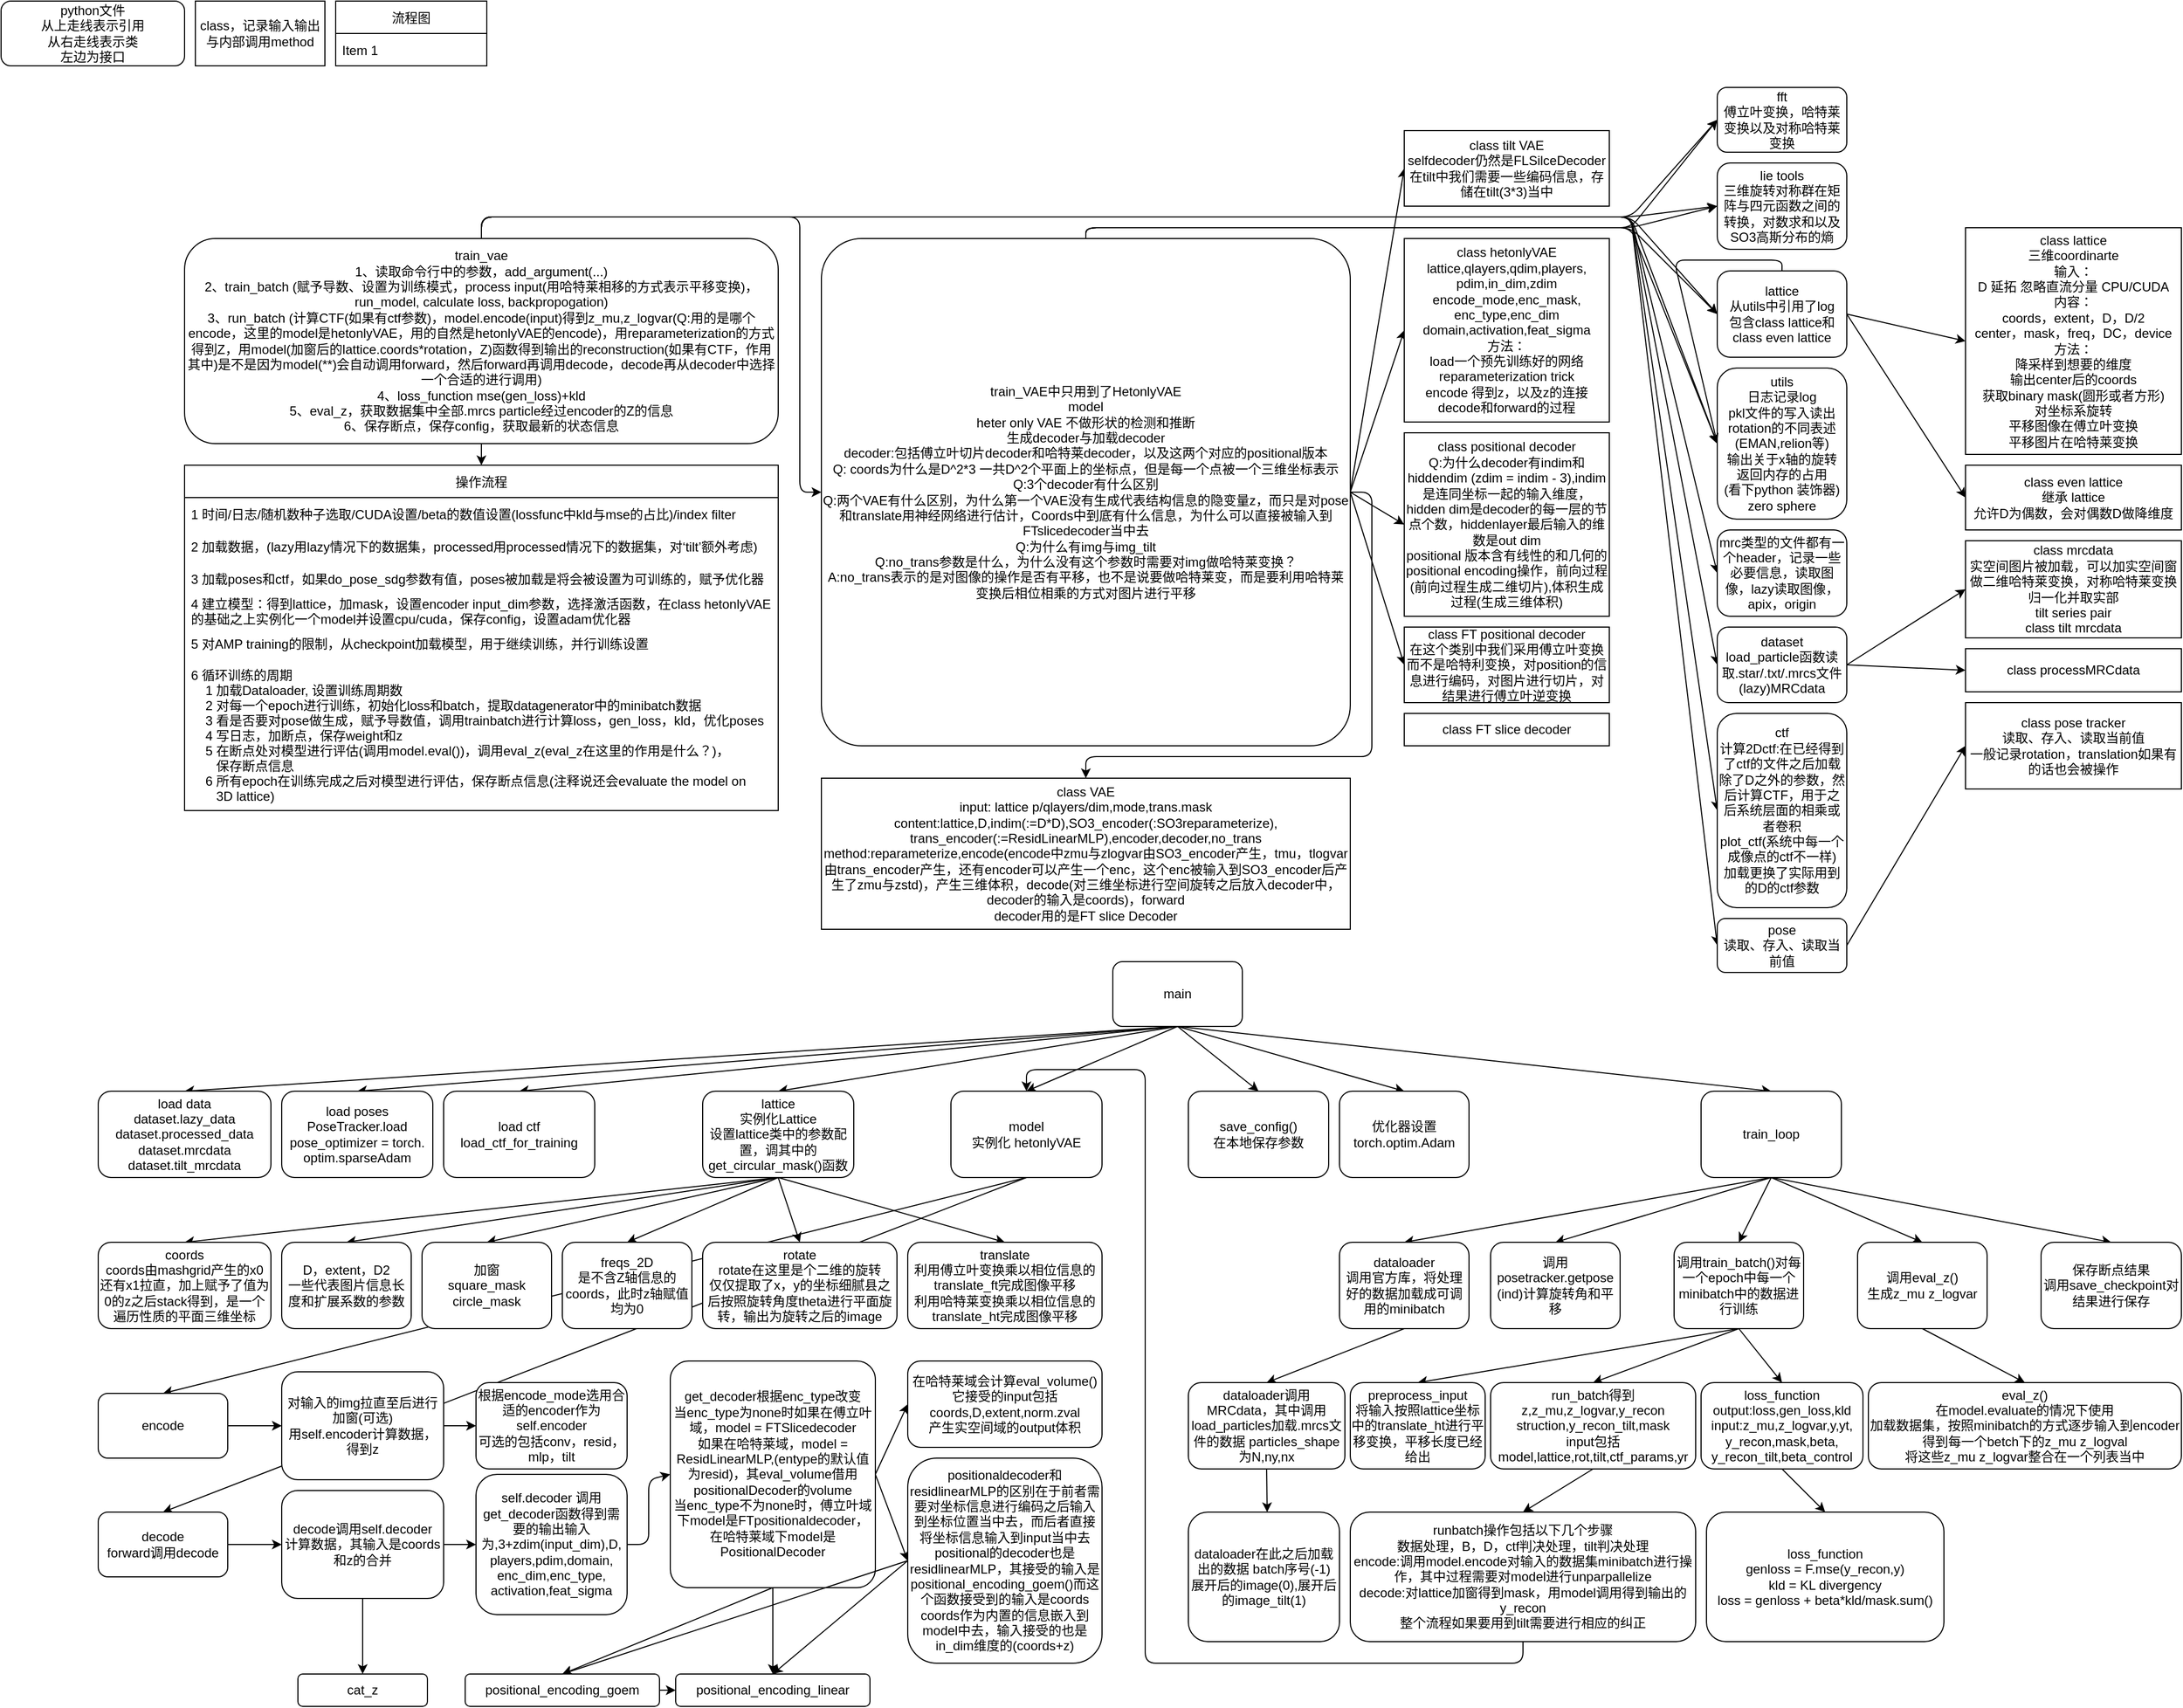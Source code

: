 <mxfile>
    <diagram id="_4rUj1jVDPNeGSdqzM-9" name="Page-1">
        <mxGraphModel dx="2362" dy="660" grid="1" gridSize="10" guides="1" tooltips="1" connect="1" arrows="1" fold="1" page="1" pageScale="1" pageWidth="1100" pageHeight="1700" math="0" shadow="0">
            <root>
                <mxCell id="0"/>
                <mxCell id="1" parent="0"/>
                <mxCell id="7" style="edgeStyle=none;html=1;exitX=0.5;exitY=0;exitDx=0;exitDy=0;entryX=0;entryY=0.5;entryDx=0;entryDy=0;" parent="1" source="3" target="6" edge="1">
                    <mxGeometry relative="1" as="geometry">
                        <mxPoint x="250" y="230" as="targetPoint"/>
                        <Array as="points">
                            <mxPoint x="-85" y="220"/>
                            <mxPoint x="420" y="220"/>
                        </Array>
                    </mxGeometry>
                </mxCell>
                <mxCell id="8" style="edgeStyle=none;html=1;exitX=0.5;exitY=0;exitDx=0;exitDy=0;entryX=0;entryY=0.5;entryDx=0;entryDy=0;" parent="1" source="3" target="9" edge="1">
                    <mxGeometry relative="1" as="geometry">
                        <mxPoint x="500" y="180" as="targetPoint"/>
                        <Array as="points">
                            <mxPoint x="-85" y="220"/>
                            <mxPoint x="420" y="220"/>
                        </Array>
                    </mxGeometry>
                </mxCell>
                <mxCell id="13" style="edgeStyle=none;html=1;exitX=0.5;exitY=0;exitDx=0;exitDy=0;entryX=0;entryY=0.5;entryDx=0;entryDy=0;" parent="1" source="3" target="10" edge="1">
                    <mxGeometry relative="1" as="geometry">
                        <Array as="points">
                            <mxPoint x="-85" y="220"/>
                            <mxPoint x="420" y="220"/>
                        </Array>
                    </mxGeometry>
                </mxCell>
                <mxCell id="16" style="edgeStyle=none;html=1;exitX=0.5;exitY=0;exitDx=0;exitDy=0;entryX=0;entryY=0.5;entryDx=0;entryDy=0;" parent="1" source="3" target="15" edge="1">
                    <mxGeometry relative="1" as="geometry">
                        <Array as="points">
                            <mxPoint x="-85" y="220"/>
                            <mxPoint x="420" y="220"/>
                        </Array>
                        <mxPoint x="160" y="310" as="sourcePoint"/>
                    </mxGeometry>
                </mxCell>
                <mxCell id="27" style="edgeStyle=none;html=1;exitX=1;exitY=0.5;exitDx=0;exitDy=0;entryX=0;entryY=0.5;entryDx=0;entryDy=0;" parent="1" source="3" target="25" edge="1">
                    <mxGeometry relative="1" as="geometry"/>
                </mxCell>
                <mxCell id="29" style="edgeStyle=none;html=1;exitX=1;exitY=0.5;exitDx=0;exitDy=0;entryX=0;entryY=0.5;entryDx=0;entryDy=0;" parent="1" source="3" target="28" edge="1">
                    <mxGeometry relative="1" as="geometry"/>
                </mxCell>
                <mxCell id="31" style="edgeStyle=none;html=1;exitX=1;exitY=0.5;exitDx=0;exitDy=0;entryX=0;entryY=0.5;entryDx=0;entryDy=0;" parent="1" source="3" target="30" edge="1">
                    <mxGeometry relative="1" as="geometry"/>
                </mxCell>
                <mxCell id="34" style="edgeStyle=none;html=1;exitX=1;exitY=0.5;exitDx=0;exitDy=0;entryX=0.5;entryY=0;entryDx=0;entryDy=0;" parent="1" source="3" target="32" edge="1">
                    <mxGeometry relative="1" as="geometry">
                        <mxPoint x="200" y="680" as="targetPoint"/>
                        <Array as="points">
                            <mxPoint x="180" y="465"/>
                            <mxPoint x="180" y="710"/>
                            <mxPoint x="-85" y="710"/>
                        </Array>
                    </mxGeometry>
                </mxCell>
                <mxCell id="36" style="edgeStyle=none;html=1;exitX=1;exitY=0.5;exitDx=0;exitDy=0;entryX=0;entryY=0.5;entryDx=0;entryDy=0;" parent="1" source="3" target="35" edge="1">
                    <mxGeometry relative="1" as="geometry">
                        <Array as="points"/>
                    </mxGeometry>
                </mxCell>
                <mxCell id="3" value="train_VAE中只用到了HetonlyVAE&lt;br&gt;model&lt;br&gt;heter only VAE 不做形状的检测和推断&lt;br&gt;生成decoder与加载decoder&lt;br&gt;decoder:包括傅立叶切片decoder和哈特莱decoder，以及这两个对应的positional版本&lt;br&gt;Q: coords为什么是D^2*3 一共D^2个平面上的坐标点，但是每一个点被一个三维坐标表示&lt;br&gt;Q:3个decoder有什么区别&lt;br&gt;Q:两个VAE有什么区别，为什么第一个VAE没有生成代表结构信息的隐变量z，而只是对pose和translate用神经网络进行估计，Coords中到底有什么信息，为什么可以直接被输入到FTslicedecoder当中去&lt;br&gt;Q:为什么有img与img_tilt&lt;br&gt;Q:no_trans参数是什么，为什么没有这个参数时需要对img做哈特莱变换？&lt;br&gt;A:no_trans表示的是对图像的操作是否有平移，也不是说要做哈特莱变，而是要利用哈特莱变换后相位相乘的方式对图片进行平移" style="rounded=1;whiteSpace=wrap;html=1;arcSize=8;" parent="1" vertex="1">
                    <mxGeometry x="-330" y="230" width="490" height="470" as="geometry"/>
                </mxCell>
                <mxCell id="6" value="fft&lt;br&gt;傅立叶变换，哈特莱变换以及对称哈特莱变换" style="rounded=1;whiteSpace=wrap;html=1;" parent="1" vertex="1">
                    <mxGeometry x="500" y="90" width="120" height="60" as="geometry"/>
                </mxCell>
                <mxCell id="9" value="lie tools&lt;br&gt;三维旋转对称群在矩阵与四元函数之间的转换，对数求和以及SO3高斯分布的熵" style="rounded=1;whiteSpace=wrap;html=1;" parent="1" vertex="1">
                    <mxGeometry x="500" y="160" width="120" height="80" as="geometry"/>
                </mxCell>
                <mxCell id="17" style="edgeStyle=none;html=1;entryX=0;entryY=0.5;entryDx=0;entryDy=0;exitX=0.5;exitY=0;exitDx=0;exitDy=0;" parent="1" target="15" edge="1">
                    <mxGeometry relative="1" as="geometry">
                        <mxPoint x="560" y="260" as="sourcePoint"/>
                        <Array as="points">
                            <mxPoint x="560" y="250"/>
                            <mxPoint x="460" y="250"/>
                        </Array>
                    </mxGeometry>
                </mxCell>
                <mxCell id="18" style="edgeStyle=none;html=1;exitX=1;exitY=0.5;exitDx=0;exitDy=0;entryX=0;entryY=0.5;entryDx=0;entryDy=0;" parent="1" source="10" target="20" edge="1">
                    <mxGeometry relative="1" as="geometry">
                        <mxPoint x="750" y="345" as="targetPoint"/>
                    </mxGeometry>
                </mxCell>
                <mxCell id="22" style="edgeStyle=none;html=1;exitX=1;exitY=0.5;exitDx=0;exitDy=0;entryX=0;entryY=0.5;entryDx=0;entryDy=0;" parent="1" source="10" target="21" edge="1">
                    <mxGeometry relative="1" as="geometry"/>
                </mxCell>
                <mxCell id="10" value="lattice&lt;br&gt;从utils中引用了log&lt;br&gt;包含class lattice和class even lattice" style="rounded=1;whiteSpace=wrap;html=1;" parent="1" vertex="1">
                    <mxGeometry x="500" y="260" width="120" height="80" as="geometry"/>
                </mxCell>
                <mxCell id="15" value="utils&lt;br&gt;日志记录log&lt;br&gt;pkl文件的写入读出&lt;br&gt;rotation的不同表述(EMAN,relion等)&lt;br&gt;输出关于x轴的旋转&lt;br&gt;返回内存的占用&lt;br&gt;(看下python 装饰器)&lt;br&gt;zero sphere" style="rounded=1;whiteSpace=wrap;html=1;" parent="1" vertex="1">
                    <mxGeometry x="500" y="350" width="120" height="140" as="geometry"/>
                </mxCell>
                <mxCell id="20" value="class lattice&lt;br&gt;三维coordinarte&lt;br&gt;输入：&lt;br&gt;D 延拓 忽略直流分量 CPU/CUDA&lt;br&gt;内容：&lt;br&gt;coords，extent，D，D/2&lt;br&gt;center，mask，freq，DC，device&lt;br&gt;方法：&lt;br&gt;降采样到想要的维度&lt;br&gt;输出center后的coords&lt;br&gt;获取binary mask(圆形或者方形)&lt;br&gt;对坐标系旋转&lt;br&gt;平移图像在傅立叶变换&lt;br&gt;平移图片在哈特莱变换&lt;br&gt;" style="rounded=0;whiteSpace=wrap;html=1;" parent="1" vertex="1">
                    <mxGeometry x="730" y="220" width="200" height="210" as="geometry"/>
                </mxCell>
                <mxCell id="21" value="class even lattice&lt;br&gt;继承 lattice&lt;br&gt;允许D为偶数，会对偶数D做降维度" style="rounded=0;whiteSpace=wrap;html=1;" parent="1" vertex="1">
                    <mxGeometry x="730" y="440" width="200" height="60" as="geometry"/>
                </mxCell>
                <mxCell id="23" value="python文件&lt;br&gt;从上走线表示引用&lt;br&gt;从右走线表示类&lt;br&gt;左边为接口" style="rounded=1;whiteSpace=wrap;html=1;" parent="1" vertex="1">
                    <mxGeometry x="-1090" y="10" width="170" height="60" as="geometry"/>
                </mxCell>
                <mxCell id="24" value="class，记录输入输出与内部调用method" style="rounded=0;whiteSpace=wrap;html=1;" parent="1" vertex="1">
                    <mxGeometry x="-910" y="10" width="120" height="60" as="geometry"/>
                </mxCell>
                <mxCell id="25" value="&lt;span&gt;class hetonlyVAE&lt;br&gt;lattice,qlayers,qdim,players,&lt;br&gt;pdim,in_dim,zdim&lt;/span&gt;&lt;br&gt;&lt;span&gt;encode_mode,enc_mask,&lt;br&gt;enc_type,enc_dim&lt;/span&gt;&lt;br&gt;&lt;span&gt;domain,activation,feat_sigma&lt;/span&gt;&lt;br&gt;&lt;span&gt;方法：&lt;/span&gt;&lt;br&gt;&lt;span&gt;load一个预先训练好的网络&lt;/span&gt;&lt;br&gt;&lt;span&gt;reparameterization trick&lt;/span&gt;&lt;br&gt;&lt;span&gt;encode 得到z，以及z的连接&lt;br&gt;decode和forward的过程&lt;br&gt;&lt;/span&gt;" style="rounded=0;whiteSpace=wrap;html=1;" parent="1" vertex="1">
                    <mxGeometry x="210" y="230" width="190" height="170" as="geometry"/>
                </mxCell>
                <mxCell id="28" value="class positional decoder&lt;br&gt;Q:为什么decoder有indim和hiddendim (zdim = indim - 3),indim是连同坐标一起的输入维度，&lt;br&gt;hidden dim是decoder的每一层的节点个数，hiddenlayer最后输入的维数是out dim&lt;br&gt;positional 版本含有线性的和几何的positional encoding操作，前向过程&lt;br&gt;(前向过程生成二维切片),体积生成过程(生成三维体积)" style="rounded=0;whiteSpace=wrap;html=1;" parent="1" vertex="1">
                    <mxGeometry x="210" y="410" width="190" height="170" as="geometry"/>
                </mxCell>
                <mxCell id="30" value="class FT positional decoder&lt;br&gt;在这个类别中我们采用傅立叶变换而不是哈特利变换，对position的信息进行编码，对图片进行切片，对结果进行傅立叶逆变换" style="rounded=0;whiteSpace=wrap;html=1;" parent="1" vertex="1">
                    <mxGeometry x="210" y="590" width="190" height="70" as="geometry"/>
                </mxCell>
                <mxCell id="32" value="class VAE&lt;br&gt;input: lattice p/qlayers/dim,mode,trans.mask&lt;br&gt;content:lattice,D,indim(:=D*D),SO3_encoder(:SO3reparameterize),&lt;br&gt;trans_encoder(:=ResidLinearMLP),encoder,decoder,no_trans&lt;br&gt;method:reparameterize,encode(encode中zmu与zlogvar由SO3_encoder产生，tmu，tlogvar由trans_encoder产生，还有encoder可以产生一个enc，这个enc被输入到SO3_encoder后产生了zmu与zstd)，产生三维体积，decode(对三维坐标进行空间旋转之后放入decoder中，decoder的输入是coords)，forward&lt;br&gt;decoder用的是FT slice Decoder" style="rounded=0;whiteSpace=wrap;html=1;" parent="1" vertex="1">
                    <mxGeometry x="-330" y="730" width="490" height="140" as="geometry"/>
                </mxCell>
                <mxCell id="35" value="class tilt VAE&lt;br&gt;selfdecoder仍然是FLSilceDecoder&lt;br&gt;在tilt中我们需要一些编码信息，存储在tilt(3*3)当中" style="rounded=0;whiteSpace=wrap;html=1;" parent="1" vertex="1">
                    <mxGeometry x="210" y="130" width="190" height="70" as="geometry"/>
                </mxCell>
                <mxCell id="37" value="class FT slice decoder" style="rounded=0;whiteSpace=wrap;html=1;" parent="1" vertex="1">
                    <mxGeometry x="210" y="670" width="190" height="30" as="geometry"/>
                </mxCell>
                <mxCell id="39" style="edgeStyle=none;html=1;exitX=0.5;exitY=0;exitDx=0;exitDy=0;entryX=0;entryY=0.5;entryDx=0;entryDy=0;" parent="1" source="38" target="3" edge="1">
                    <mxGeometry relative="1" as="geometry">
                        <Array as="points">
                            <mxPoint x="-645" y="210"/>
                            <mxPoint x="-350" y="210"/>
                            <mxPoint x="-350" y="465"/>
                        </Array>
                    </mxGeometry>
                </mxCell>
                <mxCell id="41" style="edgeStyle=none;html=1;exitX=0.5;exitY=0;exitDx=0;exitDy=0;entryX=0;entryY=0.5;entryDx=0;entryDy=0;" parent="1" source="38" target="6" edge="1">
                    <mxGeometry relative="1" as="geometry">
                        <mxPoint x="-170" y="120" as="targetPoint"/>
                        <Array as="points">
                            <mxPoint x="-645" y="210"/>
                            <mxPoint x="420" y="210"/>
                        </Array>
                    </mxGeometry>
                </mxCell>
                <mxCell id="43" style="edgeStyle=none;html=1;exitX=0.5;exitY=0;exitDx=0;exitDy=0;entryX=0;entryY=0.5;entryDx=0;entryDy=0;" parent="1" source="38" target="15" edge="1">
                    <mxGeometry relative="1" as="geometry">
                        <mxPoint x="310" y="90" as="targetPoint"/>
                        <Array as="points">
                            <mxPoint x="-645" y="210"/>
                            <mxPoint x="420" y="210"/>
                        </Array>
                    </mxGeometry>
                </mxCell>
                <mxCell id="44" style="edgeStyle=none;html=1;exitX=0.5;exitY=0;exitDx=0;exitDy=0;entryX=0;entryY=0.5;entryDx=0;entryDy=0;" parent="1" source="38" target="40" edge="1">
                    <mxGeometry relative="1" as="geometry">
                        <mxPoint x="285" y="60" as="targetPoint"/>
                        <Array as="points">
                            <mxPoint x="-645" y="210"/>
                            <mxPoint x="420" y="210"/>
                        </Array>
                    </mxGeometry>
                </mxCell>
                <mxCell id="45" style="edgeStyle=none;html=1;exitX=0.5;exitY=0;exitDx=0;exitDy=0;entryX=0;entryY=0.5;entryDx=0;entryDy=0;" parent="1" source="38" target="9" edge="1">
                    <mxGeometry relative="1" as="geometry">
                        <mxPoint x="100" y="150" as="targetPoint"/>
                        <Array as="points">
                            <mxPoint x="-645" y="210"/>
                            <mxPoint x="420" y="210"/>
                        </Array>
                    </mxGeometry>
                </mxCell>
                <mxCell id="52" style="edgeStyle=none;html=1;exitX=0.5;exitY=0;exitDx=0;exitDy=0;entryX=0;entryY=0.5;entryDx=0;entryDy=0;" parent="1" source="38" target="46" edge="1">
                    <mxGeometry relative="1" as="geometry">
                        <mxPoint x="30" y="-20" as="targetPoint"/>
                        <Array as="points">
                            <mxPoint x="-645" y="210"/>
                            <mxPoint x="420" y="210"/>
                        </Array>
                    </mxGeometry>
                </mxCell>
                <mxCell id="53" style="edgeStyle=none;html=1;exitX=0.5;exitY=0;exitDx=0;exitDy=0;entryX=0;entryY=0.5;entryDx=0;entryDy=0;" parent="1" source="38" target="51" edge="1">
                    <mxGeometry relative="1" as="geometry">
                        <mxPoint x="-190" y="30" as="targetPoint"/>
                        <Array as="points">
                            <mxPoint x="-645" y="210"/>
                            <mxPoint x="420" y="210"/>
                        </Array>
                    </mxGeometry>
                </mxCell>
                <mxCell id="60" style="edgeStyle=none;html=1;exitX=0.5;exitY=1;exitDx=0;exitDy=0;entryX=0.5;entryY=0;entryDx=0;entryDy=0;" parent="1" source="38" target="56" edge="1">
                    <mxGeometry relative="1" as="geometry"/>
                </mxCell>
                <mxCell id="73" style="edgeStyle=none;html=1;exitX=0.5;exitY=0;exitDx=0;exitDy=0;entryX=0;entryY=0.5;entryDx=0;entryDy=0;" parent="1" source="38" target="10" edge="1">
                    <mxGeometry relative="1" as="geometry">
                        <mxPoint y="90" as="targetPoint"/>
                        <Array as="points">
                            <mxPoint x="-645" y="210"/>
                            <mxPoint x="420" y="210"/>
                        </Array>
                    </mxGeometry>
                </mxCell>
                <mxCell id="77" style="edgeStyle=none;html=1;exitX=0.5;exitY=0;exitDx=0;exitDy=0;entryX=0;entryY=0.5;entryDx=0;entryDy=0;" parent="1" source="38" target="74" edge="1">
                    <mxGeometry relative="1" as="geometry">
                        <mxPoint x="160" y="30" as="targetPoint"/>
                        <Array as="points">
                            <mxPoint x="-645" y="210"/>
                            <mxPoint x="420" y="210"/>
                        </Array>
                    </mxGeometry>
                </mxCell>
                <mxCell id="38" value="train_vae&lt;br&gt;1、读取命令行中的参数，add_argument(...)&lt;br&gt;2、train_batch (赋予导数、设置为训练模式，process input(用哈特莱相移的方式表示平移变换)，run_model, calculate loss, backpropogation)&lt;br&gt;3、run_batch (计算CTF(如果有ctf参数)，model.encode(input)得到z_mu,z_logvar(Q:用的是哪个encode，这里的model是hetonlyVAE，用的自然是hetonlyVAE的encode)，用reparameterization的方式得到Z，用model(加窗后的lattice.coords*rotation，Z)函数得到输出的reconstruction(如果有CTF，作用其中)是不是因为model(**)会自动调用forward，然后forward再调用decode，decode再从decoder中选择一个合适的进行调用)&lt;br&gt;4、loss_function mse(gen_loss)+kld&lt;br&gt;5、eval_z，获取数据集中全部.mrcs particle经过encoder的Z的信息&lt;br&gt;6、保存断点，保存config，获取最新的状态信息" style="rounded=1;whiteSpace=wrap;html=1;" parent="1" vertex="1">
                    <mxGeometry x="-920" y="230" width="550" height="190" as="geometry"/>
                </mxCell>
                <mxCell id="40" value="mrc类型的文件都有一个header，记录一些必要信息，读取图像，lazy读取图像，apix，origin" style="rounded=1;whiteSpace=wrap;html=1;" parent="1" vertex="1">
                    <mxGeometry x="500" y="500" width="120" height="80" as="geometry"/>
                </mxCell>
                <mxCell id="48" style="edgeStyle=none;html=1;exitX=1;exitY=0.5;exitDx=0;exitDy=0;entryX=0;entryY=0.5;entryDx=0;entryDy=0;" parent="1" source="46" target="47" edge="1">
                    <mxGeometry relative="1" as="geometry"/>
                </mxCell>
                <mxCell id="50" style="edgeStyle=none;html=1;exitX=1;exitY=0.5;exitDx=0;exitDy=0;entryX=0;entryY=0.5;entryDx=0;entryDy=0;" parent="1" source="46" target="49" edge="1">
                    <mxGeometry relative="1" as="geometry"/>
                </mxCell>
                <mxCell id="46" value="dataset&lt;br&gt;load_particle函数读取.star/.txt/.mrcs文件&lt;br&gt;(lazy)MRCdata" style="rounded=1;whiteSpace=wrap;html=1;" parent="1" vertex="1">
                    <mxGeometry x="500" y="590" width="120" height="70" as="geometry"/>
                </mxCell>
                <mxCell id="47" value="class mrcdata&lt;br&gt;实空间图片被加载，可以加实空间窗&lt;br&gt;做二维哈特莱变换，对称哈特莱变换&lt;br&gt;归一化并取实部&lt;br&gt;tilt series pair&lt;br&gt;class tilt mrcdata" style="rounded=0;whiteSpace=wrap;html=1;" parent="1" vertex="1">
                    <mxGeometry x="730" y="510" width="200" height="90" as="geometry"/>
                </mxCell>
                <mxCell id="49" value="class processMRCdata&lt;br&gt;" style="rounded=0;whiteSpace=wrap;html=1;" parent="1" vertex="1">
                    <mxGeometry x="730" y="610" width="200" height="40" as="geometry"/>
                </mxCell>
                <mxCell id="51" value="ctf&lt;br&gt;计算2Dctf:在已经得到了ctf的文件之后加载除了D之外的参数，然后计算CTF，用于之后系统层面的相乘或者卷积&lt;br&gt;plot_ctf(系统中每一个成像点的ctf不一样)&lt;br&gt;加载更换了实际用到的D的ctf参数" style="rounded=1;whiteSpace=wrap;html=1;" parent="1" vertex="1">
                    <mxGeometry x="500" y="670" width="120" height="180" as="geometry"/>
                </mxCell>
                <mxCell id="56" value="操作流程" style="swimlane;fontStyle=0;childLayout=stackLayout;horizontal=1;startSize=30;horizontalStack=0;resizeParent=1;resizeParentMax=0;resizeLast=0;collapsible=1;marginBottom=0;" parent="1" vertex="1">
                    <mxGeometry x="-920" y="440" width="550" height="320" as="geometry">
                        <mxRectangle x="-1060" y="540" width="80" height="30" as="alternateBounds"/>
                    </mxGeometry>
                </mxCell>
                <mxCell id="57" value="1 时间/日志/随机数种子选取/CUDA设置/beta的数值设置(lossfunc中kld与mse的占比)/index filter" style="text;strokeColor=none;fillColor=none;align=left;verticalAlign=middle;spacingLeft=4;spacingRight=4;overflow=hidden;points=[[0,0.5],[1,0.5]];portConstraint=eastwest;rotatable=0;" parent="56" vertex="1">
                    <mxGeometry y="30" width="550" height="30" as="geometry"/>
                </mxCell>
                <mxCell id="58" value="2 加载数据，(lazy用lazy情况下的数据集，processed用processed情况下的数据集，对‘tilt’额外考虑)" style="text;strokeColor=none;fillColor=none;align=left;verticalAlign=middle;spacingLeft=4;spacingRight=4;overflow=hidden;points=[[0,0.5],[1,0.5]];portConstraint=eastwest;rotatable=0;" parent="56" vertex="1">
                    <mxGeometry y="60" width="550" height="30" as="geometry"/>
                </mxCell>
                <object label="3 加载poses和ctf，如果do_pose_sdg参数有值，poses被加载是将会被设置为可训练的，赋予优化器" hedietLinkedDataV1_path="../testing" id="59">
                    <mxCell style="text;strokeColor=none;fillColor=none;align=left;verticalAlign=middle;spacingLeft=4;spacingRight=4;overflow=hidden;points=[[0,0.5],[1,0.5]];portConstraint=eastwest;rotatable=0;" parent="56" vertex="1">
                        <mxGeometry y="90" width="550" height="30" as="geometry"/>
                    </mxCell>
                </object>
                <mxCell id="62" value="4 建立模型：得到lattice，加mask，设置encoder input_dim参数，选择激活函数，在class hetonlyVAE&#10;的基础之上实例化一个model并设置cpu/cuda，保存config，设置adam优化器" style="text;strokeColor=none;fillColor=none;align=left;verticalAlign=middle;spacingLeft=4;spacingRight=4;overflow=hidden;points=[[0,0.5],[1,0.5]];portConstraint=eastwest;rotatable=0;" parent="56" vertex="1">
                    <mxGeometry y="120" width="550" height="30" as="geometry"/>
                </mxCell>
                <mxCell id="63" value="5 对AMP training的限制，从checkpoint加载模型，用于继续训练，并行训练设置" style="text;strokeColor=none;fillColor=none;align=left;verticalAlign=middle;spacingLeft=4;spacingRight=4;overflow=hidden;points=[[0,0.5],[1,0.5]];portConstraint=eastwest;rotatable=0;" parent="56" vertex="1">
                    <mxGeometry y="150" width="550" height="30" as="geometry"/>
                </mxCell>
                <mxCell id="64" value="6 循环训练的周期&#10;    1 加载Dataloader, 设置训练周期数&#10;    2 对每一个epoch进行训练，初始化loss和batch，提取datagenerator中的minibatch数据&#10;    3 看是否要对pose做生成，赋予导数值，调用trainbatch进行计算loss，gen_loss，kld，优化poses&#10;    4 写日志，加断点，保存weight和z&#10;    5 在断点处对模型进行评估(调用model.eval())，调用eval_z(eval_z在这里的作用是什么？)，&#10;       保存断点信息&#10;    6 所有epoch在训练完成之后对模型进行评估，保存断点信息(注释说还会evaluate the model on &#10;       3D lattice)" style="text;strokeColor=none;fillColor=none;align=left;verticalAlign=middle;spacingLeft=4;spacingRight=4;overflow=hidden;points=[[0,0.5],[1,0.5]];portConstraint=eastwest;rotatable=0;" parent="56" vertex="1">
                    <mxGeometry y="180" width="550" height="140" as="geometry"/>
                </mxCell>
                <mxCell id="69" value="流程图" style="swimlane;fontStyle=0;childLayout=stackLayout;horizontal=1;startSize=30;horizontalStack=0;resizeParent=1;resizeParentMax=0;resizeLast=0;collapsible=1;marginBottom=0;" parent="1" vertex="1">
                    <mxGeometry x="-780" y="10" width="140" height="60" as="geometry"/>
                </mxCell>
                <mxCell id="70" value="Item 1" style="text;strokeColor=none;fillColor=none;align=left;verticalAlign=middle;spacingLeft=4;spacingRight=4;overflow=hidden;points=[[0,0.5],[1,0.5]];portConstraint=eastwest;rotatable=0;" parent="69" vertex="1">
                    <mxGeometry y="30" width="140" height="30" as="geometry"/>
                </mxCell>
                <mxCell id="76" style="edgeStyle=none;html=1;exitX=1;exitY=0.5;exitDx=0;exitDy=0;entryX=0;entryY=0.5;entryDx=0;entryDy=0;" parent="1" source="74" target="75" edge="1">
                    <mxGeometry relative="1" as="geometry"/>
                </mxCell>
                <mxCell id="74" value="pose&lt;br&gt;读取、存入、读取当前值" style="rounded=1;whiteSpace=wrap;html=1;" parent="1" vertex="1">
                    <mxGeometry x="500" y="860" width="120" height="50" as="geometry"/>
                </mxCell>
                <mxCell id="75" value="class pose tracker&lt;br&gt;读取、存入、读取当前值&lt;br&gt;一般记录rotation，translation如果有的话也会被操作&lt;br&gt;" style="rounded=0;whiteSpace=wrap;html=1;" parent="1" vertex="1">
                    <mxGeometry x="730" y="660" width="200" height="80" as="geometry"/>
                </mxCell>
                <mxCell id="78" style="edgeStyle=none;html=1;exitX=0.5;exitY=1;exitDx=0;exitDy=0;entryX=0.5;entryY=0;entryDx=0;entryDy=0;" parent="1" source="86" target="87" edge="1">
                    <mxGeometry relative="1" as="geometry"/>
                </mxCell>
                <mxCell id="79" style="edgeStyle=none;html=1;exitX=0.5;exitY=1;exitDx=0;exitDy=0;entryX=0.5;entryY=0;entryDx=0;entryDy=0;" parent="1" source="86" target="88" edge="1">
                    <mxGeometry relative="1" as="geometry"/>
                </mxCell>
                <mxCell id="80" style="edgeStyle=none;html=1;exitX=0.5;exitY=1;exitDx=0;exitDy=0;entryX=0.5;entryY=0;entryDx=0;entryDy=0;" parent="1" source="86" target="89" edge="1">
                    <mxGeometry relative="1" as="geometry"/>
                </mxCell>
                <mxCell id="81" style="edgeStyle=none;html=1;exitX=0.5;exitY=1;exitDx=0;exitDy=0;entryX=0.5;entryY=0;entryDx=0;entryDy=0;" parent="1" source="86" target="91" edge="1">
                    <mxGeometry relative="1" as="geometry"/>
                </mxCell>
                <mxCell id="82" style="edgeStyle=none;html=1;exitX=0.5;exitY=1;exitDx=0;exitDy=0;entryX=0.5;entryY=0;entryDx=0;entryDy=0;" parent="1" source="86" target="93" edge="1">
                    <mxGeometry relative="1" as="geometry"/>
                </mxCell>
                <mxCell id="83" style="edgeStyle=none;html=1;exitX=0.5;exitY=1;exitDx=0;exitDy=0;entryX=0.5;entryY=0;entryDx=0;entryDy=0;" parent="1" source="86" target="94" edge="1">
                    <mxGeometry relative="1" as="geometry"/>
                </mxCell>
                <mxCell id="84" style="edgeStyle=none;html=1;exitX=0.5;exitY=1;exitDx=0;exitDy=0;entryX=0.5;entryY=0;entryDx=0;entryDy=0;" parent="1" source="86" target="95" edge="1">
                    <mxGeometry relative="1" as="geometry"/>
                </mxCell>
                <mxCell id="85" style="edgeStyle=none;html=1;exitX=0.5;exitY=1;exitDx=0;exitDy=0;entryX=0.5;entryY=0;entryDx=0;entryDy=0;" parent="1" source="86" target="98" edge="1">
                    <mxGeometry relative="1" as="geometry"/>
                </mxCell>
                <mxCell id="86" value="main" style="rounded=1;whiteSpace=wrap;html=1;" parent="1" vertex="1">
                    <mxGeometry x="-60" y="900" width="120" height="60" as="geometry"/>
                </mxCell>
                <mxCell id="87" value="load data&lt;br&gt;dataset.lazy_data&lt;br&gt;dataset.processed_data&lt;br&gt;dataset.mrcdata&lt;br&gt;dataset.tilt_mrcdata" style="rounded=1;whiteSpace=wrap;html=1;" parent="1" vertex="1">
                    <mxGeometry x="-1000" y="1020" width="160" height="80" as="geometry"/>
                </mxCell>
                <mxCell id="88" value="load poses&lt;br&gt;PoseTracker.load&lt;br&gt;pose_optimizer = torch.&lt;br&gt;optim.sparseAdam" style="rounded=1;whiteSpace=wrap;html=1;" parent="1" vertex="1">
                    <mxGeometry x="-830" y="1020" width="140" height="80" as="geometry"/>
                </mxCell>
                <mxCell id="89" value="load ctf&lt;br&gt;load_ctf_for_training" style="rounded=1;whiteSpace=wrap;html=1;" parent="1" vertex="1">
                    <mxGeometry x="-680" y="1020" width="140" height="80" as="geometry"/>
                </mxCell>
                <mxCell id="90" style="edgeStyle=none;html=1;exitX=0.5;exitY=1;exitDx=0;exitDy=0;entryX=0.5;entryY=0;entryDx=0;entryDy=0;" parent="1" source="91" target="110" edge="1">
                    <mxGeometry relative="1" as="geometry">
                        <mxPoint x="-370" y="1130" as="targetPoint"/>
                    </mxGeometry>
                </mxCell>
                <mxCell id="112" style="edgeStyle=none;html=1;exitX=0.5;exitY=1;exitDx=0;exitDy=0;entryX=0.5;entryY=0;entryDx=0;entryDy=0;" parent="1" source="91" target="111" edge="1">
                    <mxGeometry relative="1" as="geometry"/>
                </mxCell>
                <mxCell id="115" style="edgeStyle=none;html=1;exitX=0.5;exitY=1;exitDx=0;exitDy=0;entryX=0.5;entryY=0;entryDx=0;entryDy=0;" parent="1" source="91" target="113" edge="1">
                    <mxGeometry relative="1" as="geometry"/>
                </mxCell>
                <mxCell id="116" style="edgeStyle=none;html=1;exitX=0.5;exitY=1;exitDx=0;exitDy=0;entryX=0.5;entryY=0;entryDx=0;entryDy=0;" parent="1" source="91" target="114" edge="1">
                    <mxGeometry relative="1" as="geometry"/>
                </mxCell>
                <mxCell id="117" style="edgeStyle=none;html=1;exitX=0.5;exitY=1;exitDx=0;exitDy=0;entryX=0.5;entryY=0;entryDx=0;entryDy=0;" parent="1" source="91" target="118" edge="1">
                    <mxGeometry relative="1" as="geometry">
                        <mxPoint x="-390" y="1160" as="targetPoint"/>
                    </mxGeometry>
                </mxCell>
                <mxCell id="120" style="edgeStyle=none;html=1;exitX=0.5;exitY=1;exitDx=0;exitDy=0;entryX=0.5;entryY=0;entryDx=0;entryDy=0;" parent="1" source="91" target="119" edge="1">
                    <mxGeometry relative="1" as="geometry"/>
                </mxCell>
                <mxCell id="91" value="lattice&lt;br&gt;实例化Lattice&lt;br&gt;设置lattice类中的参数配置，调其中的get_circular_mask()函数" style="rounded=1;whiteSpace=wrap;html=1;" parent="1" vertex="1">
                    <mxGeometry x="-440" y="1020" width="140" height="80" as="geometry"/>
                </mxCell>
                <mxCell id="149" style="edgeStyle=none;html=1;exitX=0.5;exitY=1;exitDx=0;exitDy=0;entryX=0.5;entryY=0;entryDx=0;entryDy=0;" parent="1" source="93" target="142" edge="1">
                    <mxGeometry relative="1" as="geometry"/>
                </mxCell>
                <mxCell id="150" style="edgeStyle=none;html=1;exitX=0.5;exitY=1;exitDx=0;exitDy=0;entryX=0.5;entryY=0;entryDx=0;entryDy=0;" parent="1" source="93" target="140" edge="1">
                    <mxGeometry relative="1" as="geometry"/>
                </mxCell>
                <mxCell id="93" value="model&lt;br&gt;实例化 hetonlyVAE" style="rounded=1;whiteSpace=wrap;html=1;" parent="1" vertex="1">
                    <mxGeometry x="-210" y="1020" width="140" height="80" as="geometry"/>
                </mxCell>
                <mxCell id="94" value="save_config()&lt;br&gt;在本地保存参数" style="rounded=1;whiteSpace=wrap;html=1;" parent="1" vertex="1">
                    <mxGeometry x="10" y="1020" width="130" height="80" as="geometry"/>
                </mxCell>
                <mxCell id="95" value="优化器设置&lt;br&gt;torch.optim.Adam" style="rounded=1;whiteSpace=wrap;html=1;" parent="1" vertex="1">
                    <mxGeometry x="150" y="1020" width="120" height="80" as="geometry"/>
                </mxCell>
                <mxCell id="96" style="edgeStyle=none;html=1;exitX=0.5;exitY=1;exitDx=0;exitDy=0;entryX=0.5;entryY=0;entryDx=0;entryDy=0;" parent="1" source="98" target="99" edge="1">
                    <mxGeometry relative="1" as="geometry">
                        <mxPoint x="550" y="1130" as="targetPoint"/>
                    </mxGeometry>
                </mxCell>
                <mxCell id="97" style="edgeStyle=none;html=1;exitX=0.5;exitY=1;exitDx=0;exitDy=0;entryX=0.5;entryY=0;entryDx=0;entryDy=0;" parent="1" source="98" target="100" edge="1">
                    <mxGeometry relative="1" as="geometry"/>
                </mxCell>
                <mxCell id="103" style="edgeStyle=none;html=1;exitX=0.5;exitY=1;exitDx=0;exitDy=0;entryX=0.5;entryY=0;entryDx=0;entryDy=0;" parent="1" source="98" target="101" edge="1">
                    <mxGeometry relative="1" as="geometry"/>
                </mxCell>
                <mxCell id="105" style="edgeStyle=none;html=1;exitX=0.5;exitY=1;exitDx=0;exitDy=0;entryX=0.5;entryY=0;entryDx=0;entryDy=0;" parent="1" source="98" target="104" edge="1">
                    <mxGeometry relative="1" as="geometry"/>
                </mxCell>
                <mxCell id="109" style="edgeStyle=none;html=1;exitX=0.5;exitY=1;exitDx=0;exitDy=0;entryX=0.5;entryY=0;entryDx=0;entryDy=0;" parent="1" source="98" target="108" edge="1">
                    <mxGeometry relative="1" as="geometry"/>
                </mxCell>
                <mxCell id="98" value="train_loop" style="rounded=1;whiteSpace=wrap;html=1;" parent="1" vertex="1">
                    <mxGeometry x="485" y="1020" width="130" height="80" as="geometry"/>
                </mxCell>
                <mxCell id="126" style="edgeStyle=none;html=1;exitX=0.5;exitY=1;exitDx=0;exitDy=0;entryX=0.5;entryY=0;entryDx=0;entryDy=0;" parent="1" source="99" target="124" edge="1">
                    <mxGeometry relative="1" as="geometry">
                        <mxPoint x="-50" y="1290" as="targetPoint"/>
                    </mxGeometry>
                </mxCell>
                <mxCell id="99" value="dataloader&lt;br&gt;调用官方库，将处理好的数据加载成可调用的minibatch" style="rounded=1;whiteSpace=wrap;html=1;" parent="1" vertex="1">
                    <mxGeometry x="150" y="1160" width="120" height="80" as="geometry"/>
                </mxCell>
                <mxCell id="100" value="调用posetracker.getpose&lt;br&gt;(ind)计算旋转角和平移" style="rounded=1;whiteSpace=wrap;html=1;" parent="1" vertex="1">
                    <mxGeometry x="290" y="1160" width="120" height="80" as="geometry"/>
                </mxCell>
                <mxCell id="106" style="edgeStyle=none;html=1;exitX=0.5;exitY=1;exitDx=0;exitDy=0;entryX=0.5;entryY=0;entryDx=0;entryDy=0;" parent="1" source="101" target="121" edge="1">
                    <mxGeometry relative="1" as="geometry">
                        <mxPoint x="520" y="1270" as="targetPoint"/>
                    </mxGeometry>
                </mxCell>
                <mxCell id="123" style="edgeStyle=none;html=1;exitX=0.5;exitY=1;exitDx=0;exitDy=0;entryX=0.5;entryY=0;entryDx=0;entryDy=0;" parent="1" source="101" target="122" edge="1">
                    <mxGeometry relative="1" as="geometry"/>
                </mxCell>
                <mxCell id="130" style="edgeStyle=none;html=1;exitX=0.5;exitY=1;exitDx=0;exitDy=0;entryX=0.5;entryY=0;entryDx=0;entryDy=0;" parent="1" source="101" target="129" edge="1">
                    <mxGeometry relative="1" as="geometry"/>
                </mxCell>
                <mxCell id="101" value="调用train_batch()对每一个epoch中每一个minibatch中的数据进行训练" style="rounded=1;whiteSpace=wrap;html=1;" parent="1" vertex="1">
                    <mxGeometry x="460" y="1160" width="120" height="80" as="geometry"/>
                </mxCell>
                <mxCell id="107" style="edgeStyle=none;html=1;exitX=0.5;exitY=1;exitDx=0;exitDy=0;entryX=0.5;entryY=0;entryDx=0;entryDy=0;" parent="1" source="104" target="132" edge="1">
                    <mxGeometry relative="1" as="geometry">
                        <mxPoint x="690" y="1270" as="targetPoint"/>
                    </mxGeometry>
                </mxCell>
                <mxCell id="104" value="调用eval_z()&lt;br&gt;生成z_mu z_logvar" style="rounded=1;whiteSpace=wrap;html=1;" parent="1" vertex="1">
                    <mxGeometry x="630" y="1160" width="120" height="80" as="geometry"/>
                </mxCell>
                <mxCell id="108" value="保存断点结果&lt;br&gt;调用save_checkpoint对结果进行保存" style="rounded=1;whiteSpace=wrap;html=1;" parent="1" vertex="1">
                    <mxGeometry x="800" y="1160" width="130" height="80" as="geometry"/>
                </mxCell>
                <mxCell id="110" value="coords&lt;br&gt;coords由mashgrid产生的x0还有x1拉直，加上赋予了值为0的z之后stack得到，是一个遍历性质的平面三维坐标" style="rounded=1;whiteSpace=wrap;html=1;" parent="1" vertex="1">
                    <mxGeometry x="-1000" y="1160" width="160" height="80" as="geometry"/>
                </mxCell>
                <mxCell id="111" value="D，extent，D2&lt;br&gt;一些代表图片信息长度和扩展系数的参数" style="rounded=1;whiteSpace=wrap;html=1;" parent="1" vertex="1">
                    <mxGeometry x="-830" y="1160" width="120" height="80" as="geometry"/>
                </mxCell>
                <mxCell id="113" value="加窗&lt;br&gt;square_mask&lt;br&gt;circle_mask" style="rounded=1;whiteSpace=wrap;html=1;" parent="1" vertex="1">
                    <mxGeometry x="-700" y="1160" width="120" height="80" as="geometry"/>
                </mxCell>
                <mxCell id="114" value="freqs_2D&lt;br&gt;是不含Z轴信息的coords，此时z轴赋值均为0" style="rounded=1;whiteSpace=wrap;html=1;" parent="1" vertex="1">
                    <mxGeometry x="-570" y="1160" width="120" height="80" as="geometry"/>
                </mxCell>
                <mxCell id="118" value="rotate&lt;br&gt;rotate在这里是个二维的旋转&lt;br&gt;仅仅提取了x，y的坐标细腻县之后按照旋转角度theta进行平面旋转，输出为旋转之后的image" style="rounded=1;whiteSpace=wrap;html=1;" parent="1" vertex="1">
                    <mxGeometry x="-440" y="1160" width="180" height="80" as="geometry"/>
                </mxCell>
                <mxCell id="119" value="translate&lt;br&gt;利用傅立叶变换乘以相位信息的&lt;br&gt;translate_ft完成图像平移&lt;br&gt;利用哈特莱变换乘以相位信息的&lt;br&gt;translate_ht完成图像平移" style="rounded=1;whiteSpace=wrap;html=1;" parent="1" vertex="1">
                    <mxGeometry x="-250" y="1160" width="180" height="80" as="geometry"/>
                </mxCell>
                <mxCell id="121" value="preprocess_input&lt;br&gt;将输入按照lattice坐标中的translate_ht进行平移变换，平移长度已经给出" style="rounded=1;whiteSpace=wrap;html=1;" parent="1" vertex="1">
                    <mxGeometry x="160" y="1290" width="125" height="80" as="geometry"/>
                </mxCell>
                <mxCell id="134" style="edgeStyle=none;html=1;exitX=0.5;exitY=1;exitDx=0;exitDy=0;entryX=0.5;entryY=0;entryDx=0;entryDy=0;" parent="1" source="122" target="135" edge="1">
                    <mxGeometry relative="1" as="geometry">
                        <mxPoint x="385" y="1410" as="targetPoint"/>
                    </mxGeometry>
                </mxCell>
                <mxCell id="122" value="run_batch得到z,z_mu,z_logvar,y_recon&lt;br&gt;struction,y_recon_tilt,mask&lt;br&gt;input包括model,lattice,rot,tilt,ctf_params,yr" style="rounded=1;whiteSpace=wrap;html=1;" parent="1" vertex="1">
                    <mxGeometry x="290" y="1290" width="190" height="80" as="geometry"/>
                </mxCell>
                <mxCell id="127" style="edgeStyle=none;html=1;exitX=0.5;exitY=1;exitDx=0;exitDy=0;" parent="1" source="124" edge="1">
                    <mxGeometry relative="1" as="geometry">
                        <mxPoint x="83" y="1410" as="targetPoint"/>
                    </mxGeometry>
                </mxCell>
                <mxCell id="124" value="dataloader调用MRCdata，其中调用load_particles加载.mrcs文件的数据 particles_shape&lt;br&gt;为N,ny,nx" style="rounded=1;whiteSpace=wrap;html=1;" parent="1" vertex="1">
                    <mxGeometry x="10" y="1290" width="145" height="80" as="geometry"/>
                </mxCell>
                <mxCell id="128" value="dataloader在此之后加载出的数据 batch序号(-1)&lt;br&gt;展开后的image(0),展开后的image_tilt(1)" style="rounded=1;whiteSpace=wrap;html=1;" parent="1" vertex="1">
                    <mxGeometry x="10" y="1410" width="140" height="120" as="geometry"/>
                </mxCell>
                <mxCell id="139" style="edgeStyle=none;html=1;exitX=0.5;exitY=1;exitDx=0;exitDy=0;entryX=0.5;entryY=0;entryDx=0;entryDy=0;" parent="1" source="129" target="138" edge="1">
                    <mxGeometry relative="1" as="geometry"/>
                </mxCell>
                <mxCell id="129" value="loss_function&lt;br&gt;output:loss,gen_loss,kld&lt;br&gt;input:z_mu,z_logvar,y,yt,&lt;br&gt;y_recon,mask,beta,&lt;br&gt;y_recon_tilt,beta_control" style="rounded=1;whiteSpace=wrap;html=1;" parent="1" vertex="1">
                    <mxGeometry x="485" y="1290" width="150" height="80" as="geometry"/>
                </mxCell>
                <mxCell id="132" value="eval_z()&lt;br&gt;在model.evaluate的情况下使用&lt;br&gt;加载数据集，按照minibatch的方式逐步输入到encoder得到每一个betch下的z_mu z_logval&lt;br&gt;将这些z_mu z_logvar整合在一个列表当中" style="rounded=1;whiteSpace=wrap;html=1;" parent="1" vertex="1">
                    <mxGeometry x="640" y="1290" width="290" height="80" as="geometry"/>
                </mxCell>
                <mxCell id="136" style="edgeStyle=none;html=1;entryX=0.5;entryY=0;entryDx=0;entryDy=0;exitX=0.5;exitY=1;exitDx=0;exitDy=0;" parent="1" source="135" target="93" edge="1">
                    <mxGeometry relative="1" as="geometry">
                        <mxPoint x="490" y="1520" as="sourcePoint"/>
                        <Array as="points">
                            <mxPoint x="320" y="1550"/>
                            <mxPoint x="-30" y="1550"/>
                            <mxPoint x="-30" y="1000"/>
                            <mxPoint x="-140" y="1000"/>
                        </Array>
                    </mxGeometry>
                </mxCell>
                <mxCell id="135" value="runbatch操作包括以下几个步骤&lt;br&gt;数据处理，B，D，ctf判决处理，tilt判决处理&lt;br&gt;encode:调用model.encode对输入的数据集minibatch进行操作，其中过程需要对model进行unparpallelize&lt;br&gt;decode:对lattice加窗得到mask，用model调用得到输出的y_recon&lt;br&gt;整个流程如果要用到tilt需要进行相应的纠正" style="rounded=1;whiteSpace=wrap;html=1;" parent="1" vertex="1">
                    <mxGeometry x="160" y="1410" width="320" height="120" as="geometry"/>
                </mxCell>
                <mxCell id="138" value="loss_function&lt;br&gt;genloss = F.mse(y_recon,y)&lt;br&gt;kld = KL divergency&lt;br&gt;loss = genloss + beta*kld/mask.sum()" style="rounded=1;whiteSpace=wrap;html=1;" parent="1" vertex="1">
                    <mxGeometry x="490" y="1410" width="220" height="120" as="geometry"/>
                </mxCell>
                <mxCell id="146" style="edgeStyle=none;html=1;exitX=1;exitY=0.5;exitDx=0;exitDy=0;entryX=0;entryY=0.5;entryDx=0;entryDy=0;" parent="1" source="140" target="144" edge="1">
                    <mxGeometry relative="1" as="geometry"/>
                </mxCell>
                <mxCell id="140" value="encode" style="rounded=1;whiteSpace=wrap;html=1;" parent="1" vertex="1">
                    <mxGeometry x="-1000" y="1300" width="120" height="60" as="geometry"/>
                </mxCell>
                <mxCell id="148" style="edgeStyle=none;html=1;exitX=1;exitY=0.5;exitDx=0;exitDy=0;entryX=0;entryY=0.5;entryDx=0;entryDy=0;" parent="1" source="142" target="147" edge="1">
                    <mxGeometry relative="1" as="geometry"/>
                </mxCell>
                <mxCell id="142" value="decode&lt;br&gt;forward调用decode&lt;br&gt;" style="rounded=1;whiteSpace=wrap;html=1;" parent="1" vertex="1">
                    <mxGeometry x="-1000" y="1410" width="120" height="60" as="geometry"/>
                </mxCell>
                <mxCell id="152" style="edgeStyle=none;html=1;exitX=1;exitY=0.5;exitDx=0;exitDy=0;entryX=0;entryY=0.5;entryDx=0;entryDy=0;" parent="1" source="144" target="151" edge="1">
                    <mxGeometry relative="1" as="geometry"/>
                </mxCell>
                <mxCell id="144" value="对输入的img拉直至后进行加窗(可选)&lt;br&gt;用self.encoder计算数据，得到z" style="rounded=1;whiteSpace=wrap;html=1;" parent="1" vertex="1">
                    <mxGeometry x="-830" y="1280" width="150" height="100" as="geometry"/>
                </mxCell>
                <mxCell id="153" style="edgeStyle=none;html=1;exitX=1;exitY=0.5;exitDx=0;exitDy=0;entryX=0;entryY=0.5;entryDx=0;entryDy=0;" parent="1" source="147" target="154" edge="1">
                    <mxGeometry relative="1" as="geometry">
                        <mxPoint x="-650" y="1440" as="targetPoint"/>
                    </mxGeometry>
                </mxCell>
                <mxCell id="172" style="edgeStyle=none;html=1;exitX=0.5;exitY=1;exitDx=0;exitDy=0;entryX=0.5;entryY=0;entryDx=0;entryDy=0;" parent="1" source="147" target="173" edge="1">
                    <mxGeometry relative="1" as="geometry">
                        <mxPoint x="-810" y="1560" as="targetPoint"/>
                    </mxGeometry>
                </mxCell>
                <mxCell id="147" value="decode调用self.decoder&lt;br&gt;计算数据，其输入是coords和z的合并" style="rounded=1;whiteSpace=wrap;html=1;" parent="1" vertex="1">
                    <mxGeometry x="-830" y="1390" width="150" height="100" as="geometry"/>
                </mxCell>
                <mxCell id="151" value="根据encode_mode选用合适的encoder作为self.encoder&lt;br&gt;可选的包括conv，resid，mlp，tilt" style="rounded=1;whiteSpace=wrap;html=1;" parent="1" vertex="1">
                    <mxGeometry x="-650" y="1290" width="140" height="80" as="geometry"/>
                </mxCell>
                <mxCell id="156" style="edgeStyle=none;html=1;exitX=1;exitY=0.5;exitDx=0;exitDy=0;entryX=0;entryY=0.5;entryDx=0;entryDy=0;" parent="1" source="154" target="157" edge="1">
                    <mxGeometry relative="1" as="geometry">
                        <mxPoint x="-480" y="1380" as="targetPoint"/>
                        <Array as="points">
                            <mxPoint x="-490" y="1440"/>
                            <mxPoint x="-490" y="1380"/>
                        </Array>
                    </mxGeometry>
                </mxCell>
                <mxCell id="154" value="self.decoder 调用 get_decoder函数得到需要的输出输入为,3+zdim(input_dim),D,&lt;br&gt;players,pdim,domain,&lt;br&gt;enc_dim,enc_type,&lt;br&gt;activation,feat_sigma" style="rounded=1;whiteSpace=wrap;html=1;" parent="1" vertex="1">
                    <mxGeometry x="-650" y="1375" width="140" height="130" as="geometry"/>
                </mxCell>
                <mxCell id="161" style="edgeStyle=none;html=1;exitX=1;exitY=0.5;exitDx=0;exitDy=0;entryX=0;entryY=0.5;entryDx=0;entryDy=0;" parent="1" source="157" target="160" edge="1">
                    <mxGeometry relative="1" as="geometry"/>
                </mxCell>
                <mxCell id="162" style="edgeStyle=none;html=1;exitX=1;exitY=0.5;exitDx=0;exitDy=0;entryX=0;entryY=0.5;entryDx=0;entryDy=0;" parent="1" source="157" target="163" edge="1">
                    <mxGeometry relative="1" as="geometry">
                        <mxPoint x="-250" y="1410" as="targetPoint"/>
                    </mxGeometry>
                </mxCell>
                <mxCell id="166" style="edgeStyle=none;html=1;entryX=0.5;entryY=0;entryDx=0;entryDy=0;" parent="1" target="164" edge="1">
                    <mxGeometry relative="1" as="geometry">
                        <mxPoint x="-375" y="1480" as="sourcePoint"/>
                    </mxGeometry>
                </mxCell>
                <mxCell id="167" style="edgeStyle=none;html=1;exitX=0.5;exitY=1;exitDx=0;exitDy=0;entryX=0.5;entryY=0;entryDx=0;entryDy=0;" parent="1" source="157" target="165" edge="1">
                    <mxGeometry relative="1" as="geometry"/>
                </mxCell>
                <mxCell id="157" value="get_decoder根据enc_type改变&lt;br&gt;当enc_type为none时如果在傅立叶域，model = FTSlicedecoder&lt;br&gt;如果在哈特莱域，model = ResidLinearMLP,(entype的默认值为resid)，其eval_volume借用positionalDecoder的volume&lt;br&gt;当enc_type不为none时，傅立叶域下model是FTpositionaldecoder，在哈特莱域下model是PositionalDecoder" style="rounded=1;whiteSpace=wrap;html=1;arcSize=9;" parent="1" vertex="1">
                    <mxGeometry x="-470" y="1270" width="190" height="210" as="geometry"/>
                </mxCell>
                <mxCell id="160" value="在哈特莱域会计算eval_volume()&lt;br&gt;它接受的input包括coords,D,extent,norm.zval&lt;br&gt;产生实空间域的output体积" style="rounded=1;whiteSpace=wrap;html=1;" parent="1" vertex="1">
                    <mxGeometry x="-250" y="1270" width="180" height="80" as="geometry"/>
                </mxCell>
                <mxCell id="169" style="edgeStyle=none;html=1;exitX=0;exitY=0.5;exitDx=0;exitDy=0;entryX=0.5;entryY=0;entryDx=0;entryDy=0;" parent="1" source="163" target="165" edge="1">
                    <mxGeometry relative="1" as="geometry"/>
                </mxCell>
                <mxCell id="170" style="edgeStyle=none;html=1;exitX=0;exitY=0.5;exitDx=0;exitDy=0;entryX=0.5;entryY=0;entryDx=0;entryDy=0;" parent="1" source="163" target="164" edge="1">
                    <mxGeometry relative="1" as="geometry"/>
                </mxCell>
                <mxCell id="163" value="positionaldecoder和residlinearMLP的区别在于前者需要对坐标信息进行编码之后输入到坐标位置当中去，而后者直接将坐标信息输入到input当中去&lt;br&gt;positional的decoder也是residlinearMLP，其接受的输入是positional_encoding_goem()而这个函数接受到的输入是coords&lt;br&gt;coords作为内置的信息嵌入到model中去，输入接受的也是in_dim维度的(coords+z)" style="rounded=1;whiteSpace=wrap;html=1;" parent="1" vertex="1">
                    <mxGeometry x="-250" y="1360" width="180" height="190" as="geometry"/>
                </mxCell>
                <mxCell id="171" style="edgeStyle=none;html=1;exitX=1;exitY=0.5;exitDx=0;exitDy=0;entryX=0;entryY=0.5;entryDx=0;entryDy=0;" parent="1" source="164" target="165" edge="1">
                    <mxGeometry relative="1" as="geometry"/>
                </mxCell>
                <mxCell id="164" value="positional_encoding_goem" style="rounded=1;whiteSpace=wrap;html=1;" parent="1" vertex="1">
                    <mxGeometry x="-660" y="1560" width="180" height="30" as="geometry"/>
                </mxCell>
                <mxCell id="165" value="positional_encoding_linear" style="rounded=1;whiteSpace=wrap;html=1;" parent="1" vertex="1">
                    <mxGeometry x="-465" y="1560" width="180" height="30" as="geometry"/>
                </mxCell>
                <mxCell id="173" value="cat_z" style="rounded=1;whiteSpace=wrap;html=1;" parent="1" vertex="1">
                    <mxGeometry x="-815" y="1560" width="120" height="30" as="geometry"/>
                </mxCell>
            </root>
        </mxGraphModel>
    </diagram>
</mxfile>